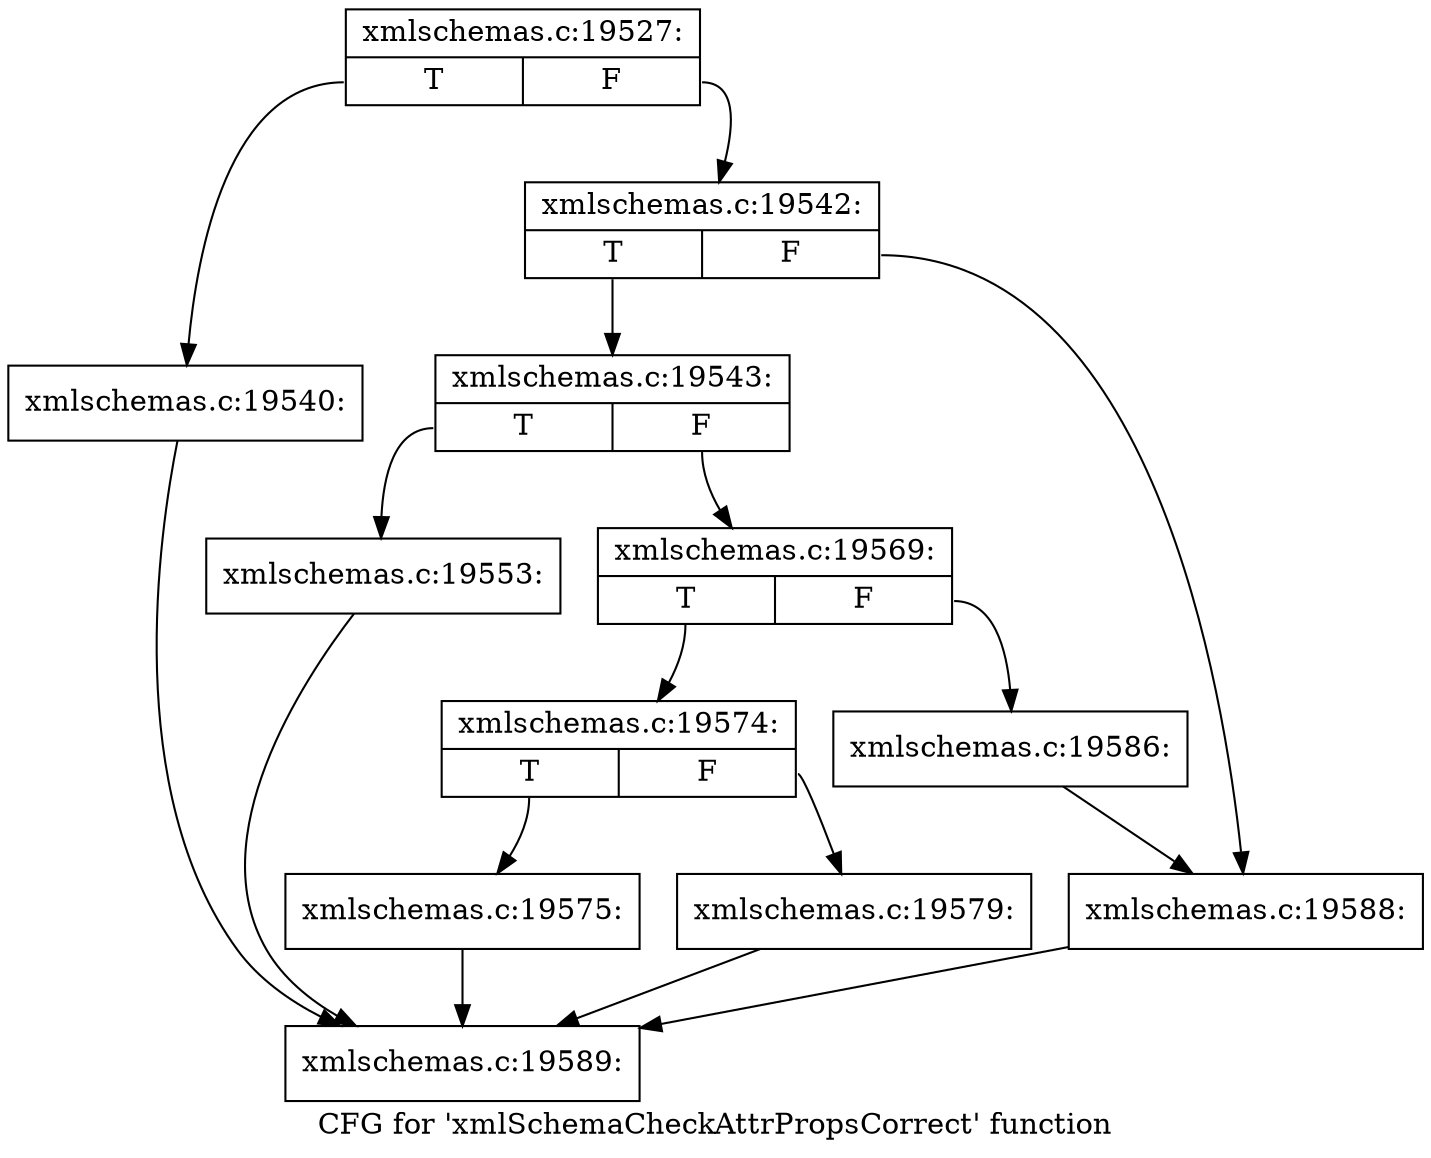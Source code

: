 digraph "CFG for 'xmlSchemaCheckAttrPropsCorrect' function" {
	label="CFG for 'xmlSchemaCheckAttrPropsCorrect' function";

	Node0x55d02648a0c0 [shape=record,label="{xmlschemas.c:19527:|{<s0>T|<s1>F}}"];
	Node0x55d02648a0c0:s0 -> Node0x55d026491540;
	Node0x55d02648a0c0:s1 -> Node0x55d026492060;
	Node0x55d026491540 [shape=record,label="{xmlschemas.c:19540:}"];
	Node0x55d026491540 -> Node0x55d02648a110;
	Node0x55d026492060 [shape=record,label="{xmlschemas.c:19542:|{<s0>T|<s1>F}}"];
	Node0x55d026492060:s0 -> Node0x55d026492550;
	Node0x55d026492060:s1 -> Node0x55d0264925a0;
	Node0x55d026492550 [shape=record,label="{xmlschemas.c:19543:|{<s0>T|<s1>F}}"];
	Node0x55d026492550:s0 -> Node0x55d026492c50;
	Node0x55d026492550:s1 -> Node0x55d026492ca0;
	Node0x55d026492c50 [shape=record,label="{xmlschemas.c:19553:}"];
	Node0x55d026492c50 -> Node0x55d02648a110;
	Node0x55d026492ca0 [shape=record,label="{xmlschemas.c:19569:|{<s0>T|<s1>F}}"];
	Node0x55d026492ca0:s0 -> Node0x55d026494920;
	Node0x55d026492ca0:s1 -> Node0x55d026494970;
	Node0x55d026494920 [shape=record,label="{xmlschemas.c:19574:|{<s0>T|<s1>F}}"];
	Node0x55d026494920:s0 -> Node0x55d026494ca0;
	Node0x55d026494920:s1 -> Node0x55d026494cf0;
	Node0x55d026494ca0 [shape=record,label="{xmlschemas.c:19575:}"];
	Node0x55d026494ca0 -> Node0x55d02648a110;
	Node0x55d026494cf0 [shape=record,label="{xmlschemas.c:19579:}"];
	Node0x55d026494cf0 -> Node0x55d02648a110;
	Node0x55d026494970 [shape=record,label="{xmlschemas.c:19586:}"];
	Node0x55d026494970 -> Node0x55d0264925a0;
	Node0x55d0264925a0 [shape=record,label="{xmlschemas.c:19588:}"];
	Node0x55d0264925a0 -> Node0x55d02648a110;
	Node0x55d02648a110 [shape=record,label="{xmlschemas.c:19589:}"];
}
